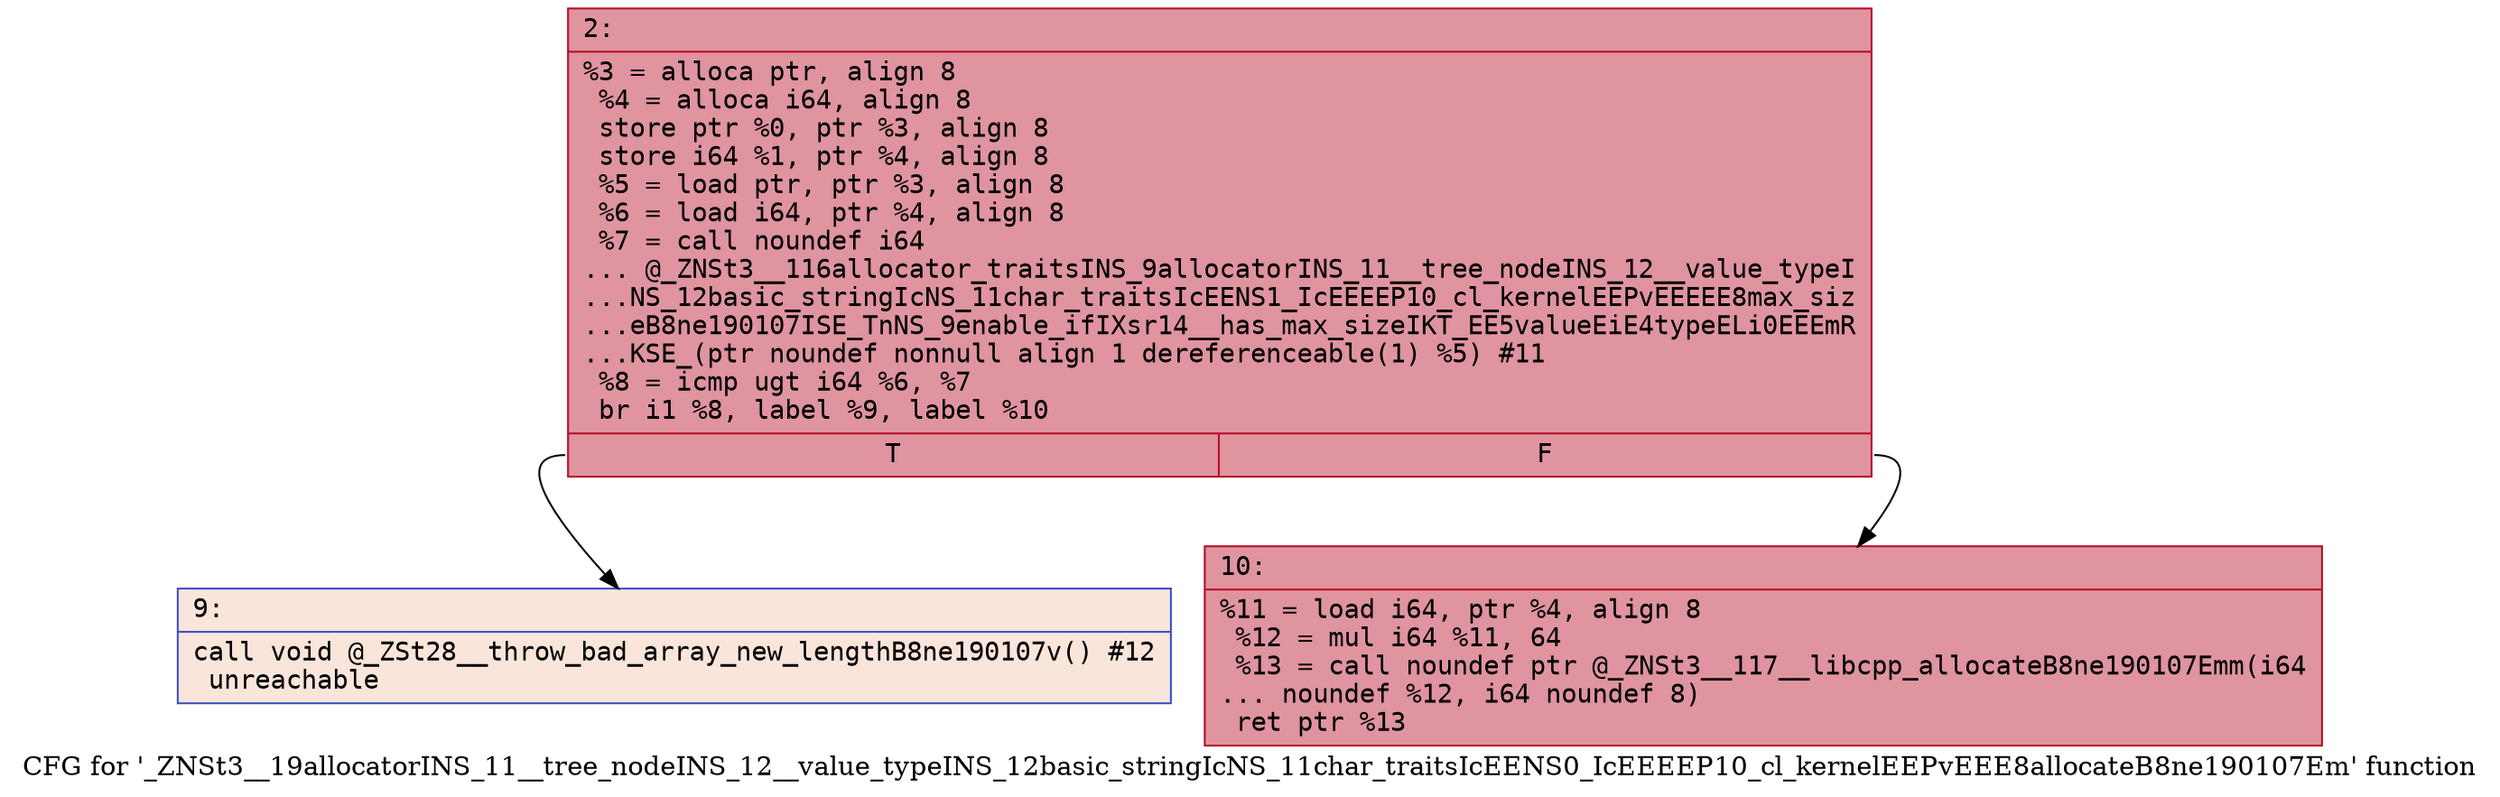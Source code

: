 digraph "CFG for '_ZNSt3__19allocatorINS_11__tree_nodeINS_12__value_typeINS_12basic_stringIcNS_11char_traitsIcEENS0_IcEEEEP10_cl_kernelEEPvEEE8allocateB8ne190107Em' function" {
	label="CFG for '_ZNSt3__19allocatorINS_11__tree_nodeINS_12__value_typeINS_12basic_stringIcNS_11char_traitsIcEENS0_IcEEEEP10_cl_kernelEEPvEEE8allocateB8ne190107Em' function";

	Node0x60000139df90 [shape=record,color="#b70d28ff", style=filled, fillcolor="#b70d2870" fontname="Courier",label="{2:\l|  %3 = alloca ptr, align 8\l  %4 = alloca i64, align 8\l  store ptr %0, ptr %3, align 8\l  store i64 %1, ptr %4, align 8\l  %5 = load ptr, ptr %3, align 8\l  %6 = load i64, ptr %4, align 8\l  %7 = call noundef i64\l... @_ZNSt3__116allocator_traitsINS_9allocatorINS_11__tree_nodeINS_12__value_typeI\l...NS_12basic_stringIcNS_11char_traitsIcEENS1_IcEEEEP10_cl_kernelEEPvEEEEE8max_siz\l...eB8ne190107ISE_TnNS_9enable_ifIXsr14__has_max_sizeIKT_EE5valueEiE4typeELi0EEEmR\l...KSE_(ptr noundef nonnull align 1 dereferenceable(1) %5) #11\l  %8 = icmp ugt i64 %6, %7\l  br i1 %8, label %9, label %10\l|{<s0>T|<s1>F}}"];
	Node0x60000139df90:s0 -> Node0x60000139dfe0[tooltip="2 -> 9\nProbability 0.00%" ];
	Node0x60000139df90:s1 -> Node0x60000139e030[tooltip="2 -> 10\nProbability 100.00%" ];
	Node0x60000139dfe0 [shape=record,color="#3d50c3ff", style=filled, fillcolor="#f4c5ad70" fontname="Courier",label="{9:\l|  call void @_ZSt28__throw_bad_array_new_lengthB8ne190107v() #12\l  unreachable\l}"];
	Node0x60000139e030 [shape=record,color="#b70d28ff", style=filled, fillcolor="#b70d2870" fontname="Courier",label="{10:\l|  %11 = load i64, ptr %4, align 8\l  %12 = mul i64 %11, 64\l  %13 = call noundef ptr @_ZNSt3__117__libcpp_allocateB8ne190107Emm(i64\l... noundef %12, i64 noundef 8)\l  ret ptr %13\l}"];
}
